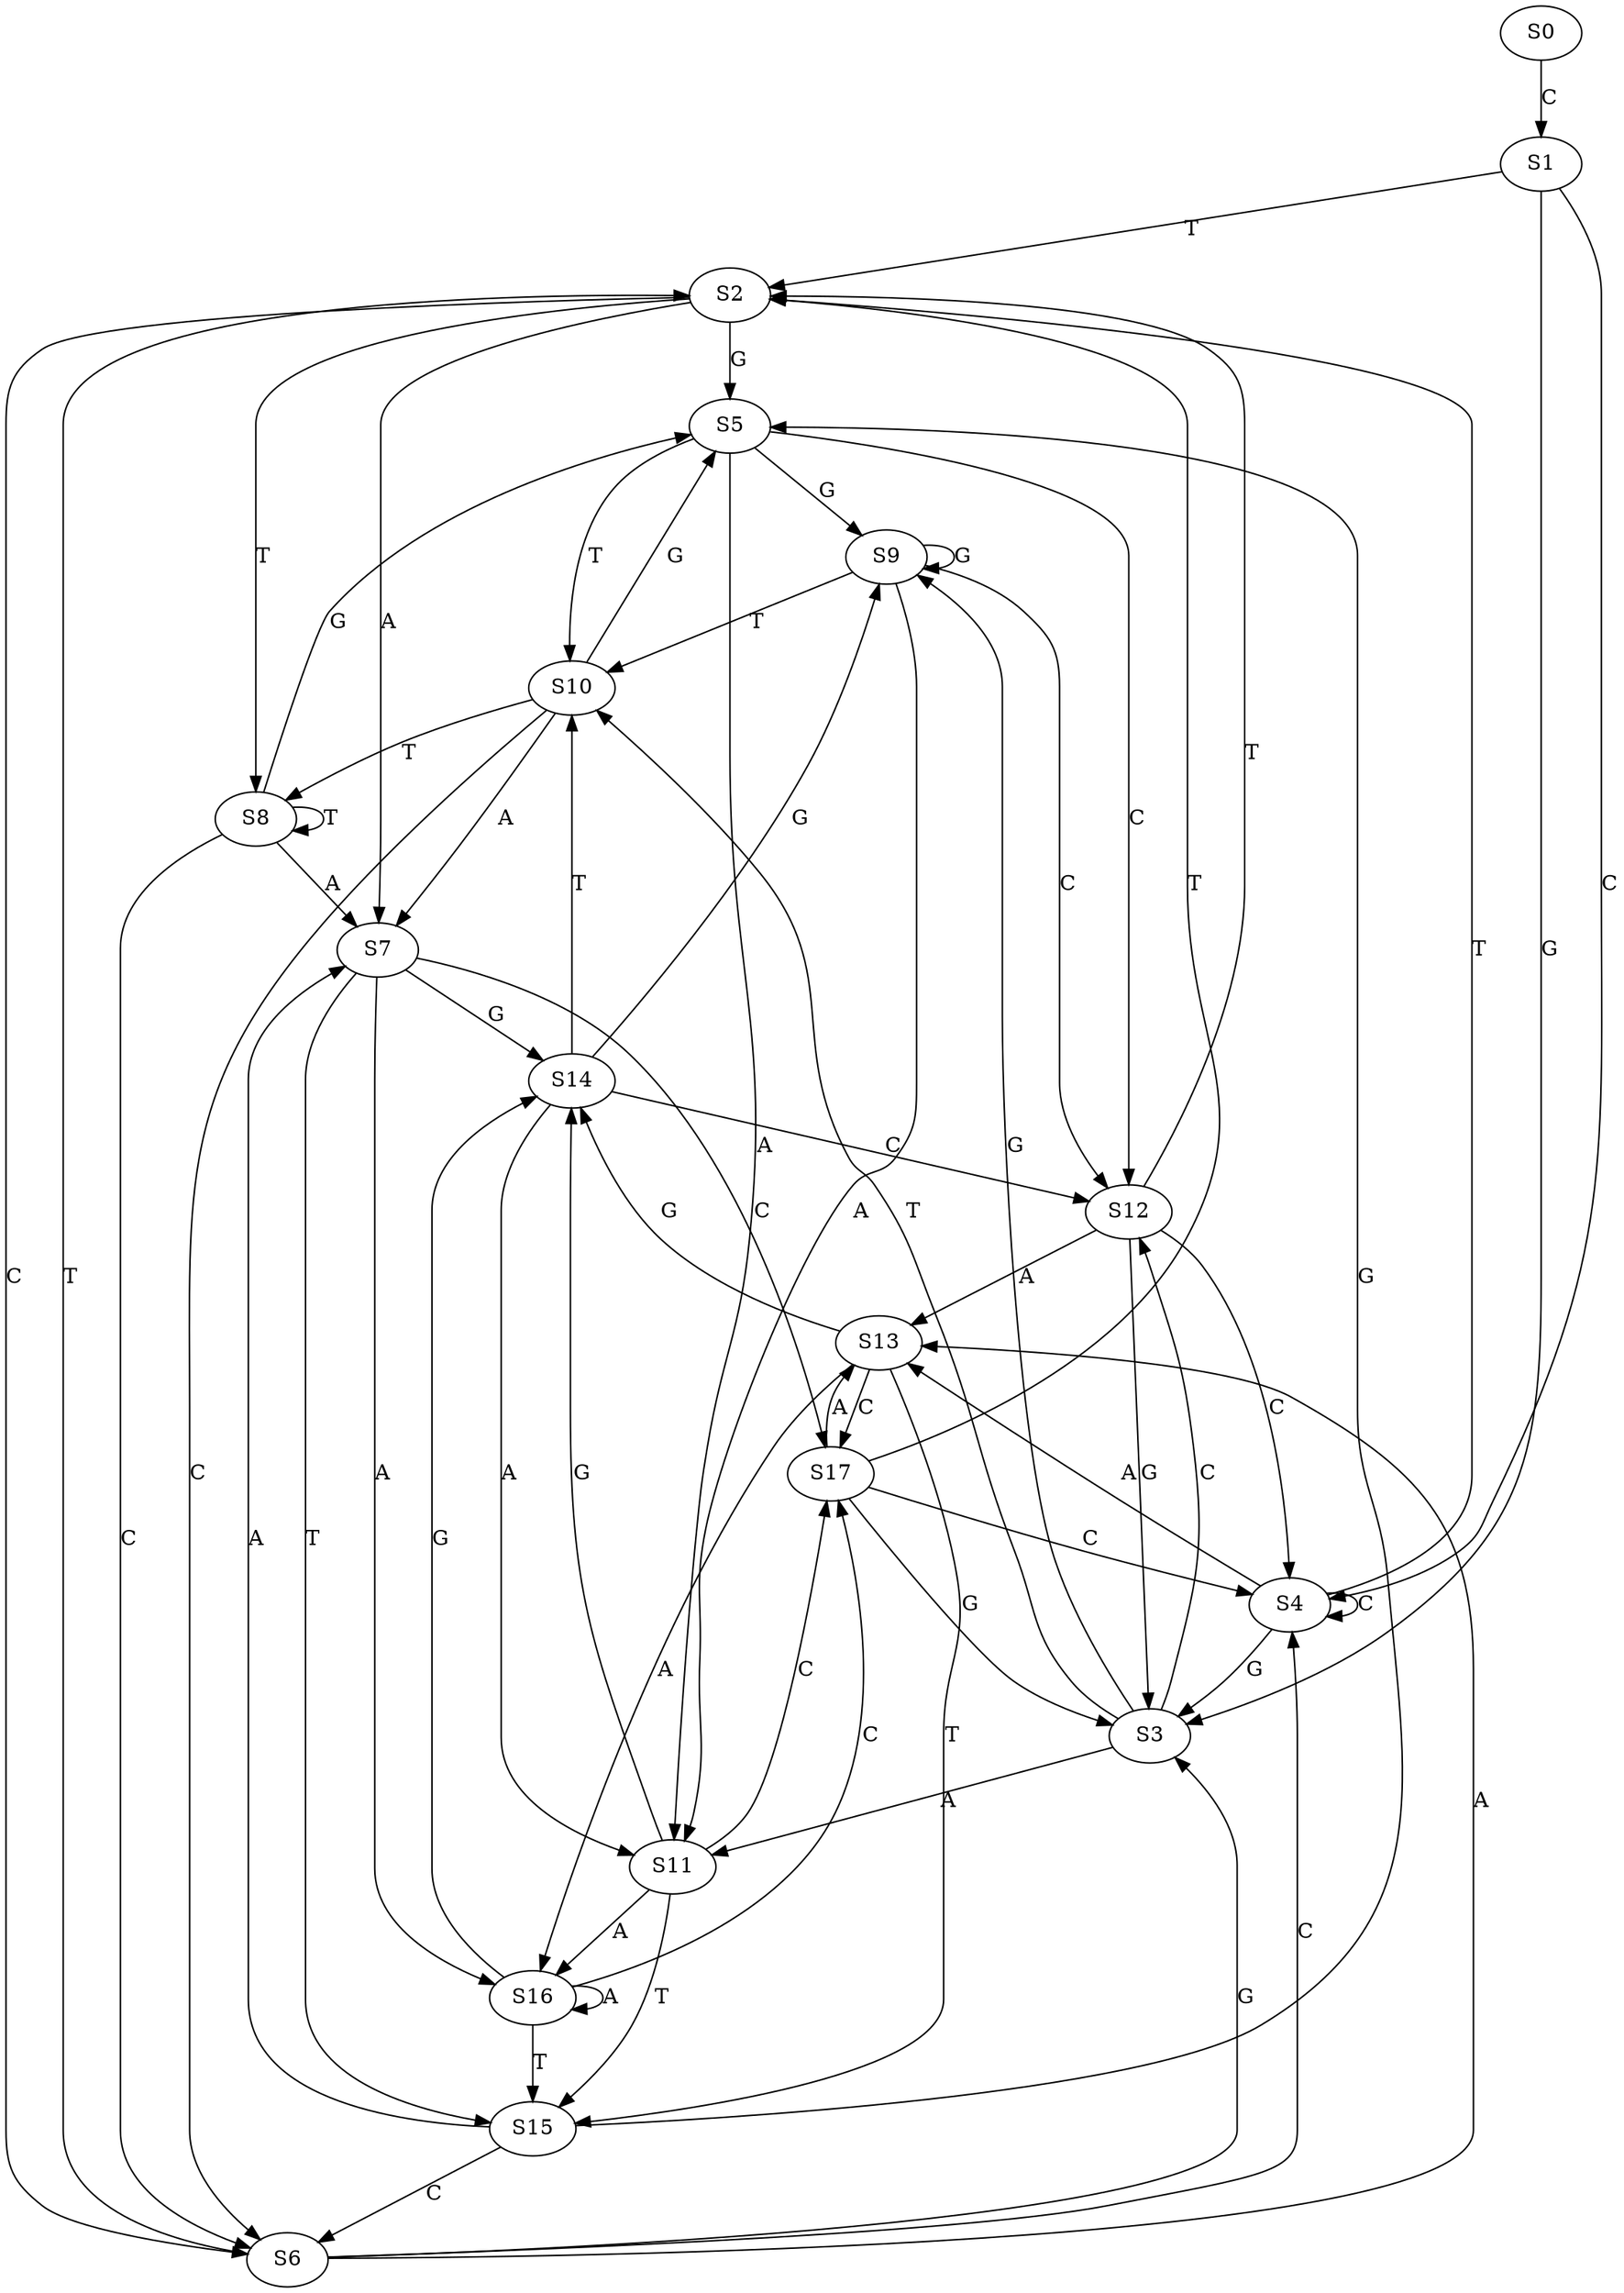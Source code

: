 strict digraph  {
	S0 -> S1 [ label = C ];
	S1 -> S2 [ label = T ];
	S1 -> S3 [ label = G ];
	S1 -> S4 [ label = C ];
	S2 -> S5 [ label = G ];
	S2 -> S6 [ label = C ];
	S2 -> S7 [ label = A ];
	S2 -> S8 [ label = T ];
	S3 -> S9 [ label = G ];
	S3 -> S10 [ label = T ];
	S3 -> S11 [ label = A ];
	S3 -> S12 [ label = C ];
	S4 -> S3 [ label = G ];
	S4 -> S4 [ label = C ];
	S4 -> S13 [ label = A ];
	S4 -> S2 [ label = T ];
	S5 -> S11 [ label = A ];
	S5 -> S10 [ label = T ];
	S5 -> S12 [ label = C ];
	S5 -> S9 [ label = G ];
	S6 -> S2 [ label = T ];
	S6 -> S3 [ label = G ];
	S6 -> S4 [ label = C ];
	S6 -> S13 [ label = A ];
	S7 -> S14 [ label = G ];
	S7 -> S15 [ label = T ];
	S7 -> S16 [ label = A ];
	S7 -> S17 [ label = C ];
	S8 -> S6 [ label = C ];
	S8 -> S7 [ label = A ];
	S8 -> S5 [ label = G ];
	S8 -> S8 [ label = T ];
	S9 -> S11 [ label = A ];
	S9 -> S10 [ label = T ];
	S9 -> S9 [ label = G ];
	S9 -> S12 [ label = C ];
	S10 -> S7 [ label = A ];
	S10 -> S6 [ label = C ];
	S10 -> S5 [ label = G ];
	S10 -> S8 [ label = T ];
	S11 -> S14 [ label = G ];
	S11 -> S16 [ label = A ];
	S11 -> S17 [ label = C ];
	S11 -> S15 [ label = T ];
	S12 -> S4 [ label = C ];
	S12 -> S2 [ label = T ];
	S12 -> S3 [ label = G ];
	S12 -> S13 [ label = A ];
	S13 -> S14 [ label = G ];
	S13 -> S15 [ label = T ];
	S13 -> S17 [ label = C ];
	S13 -> S16 [ label = A ];
	S14 -> S10 [ label = T ];
	S14 -> S9 [ label = G ];
	S14 -> S11 [ label = A ];
	S14 -> S12 [ label = C ];
	S15 -> S7 [ label = A ];
	S15 -> S6 [ label = C ];
	S15 -> S5 [ label = G ];
	S16 -> S15 [ label = T ];
	S16 -> S17 [ label = C ];
	S16 -> S14 [ label = G ];
	S16 -> S16 [ label = A ];
	S17 -> S13 [ label = A ];
	S17 -> S2 [ label = T ];
	S17 -> S4 [ label = C ];
	S17 -> S3 [ label = G ];
}
